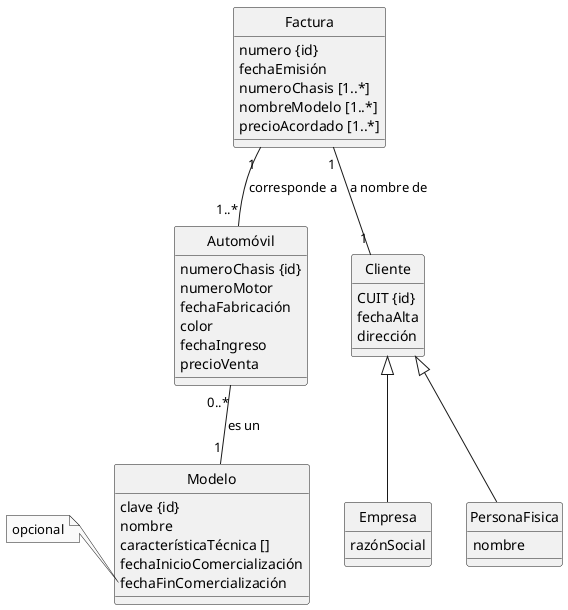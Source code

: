 @startuml
skinparam monochrome true
skinparam style strictuml
hide circle

class Modelo {
  clave {id}
  nombre
  característicaTécnica []
  fechaInicioComercialización
  fechaFinComercialización
}
note left of Modelo::fechaFinComercialización
opcional
end note

class Automóvil {
  numeroChasis {id}
  numeroMotor
  fechaFabricación
  color
  fechaIngreso
  precioVenta
}

class Factura {
  numero {id}
  fechaEmisión
  numeroChasis [1..*]
  nombreModelo [1..*]
  precioAcordado [1..*]
}

class Cliente {
  CUIT {id}
  fechaAlta
  dirección
}

class Empresa {
  razónSocial
}

class PersonaFisica {
  nombre
}

Automóvil "0..*"--"1" Modelo : es un

Factura "1"--"1..*" Automóvil : corresponde a

Factura "1"--"1" Cliente : a nombre de

Cliente <|-- Empresa
Cliente <|-- PersonaFisica

@enduml

